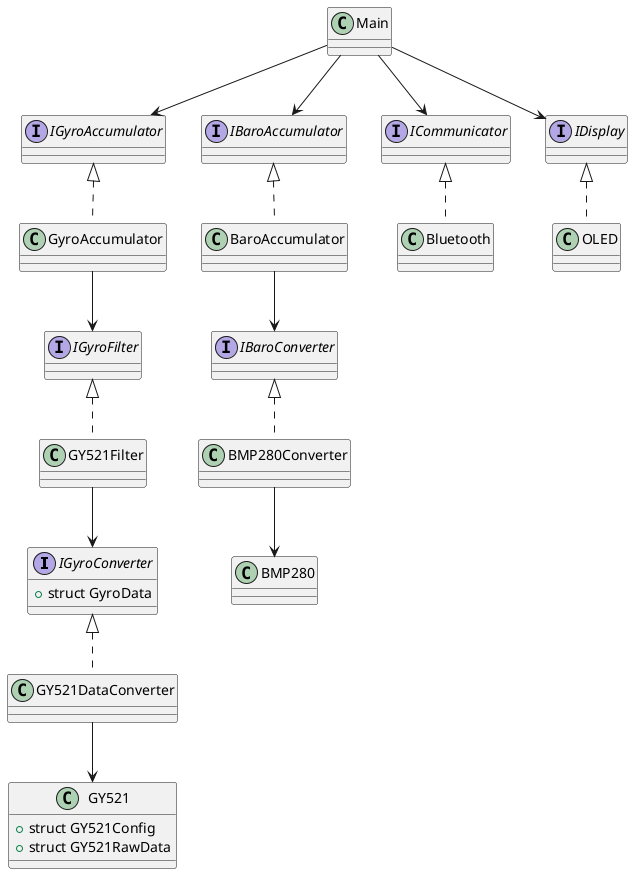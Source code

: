 @startuml ClimberUnitClass

interface IGyroConverter {
  +struct GyroData
}
interface IGyroFilter
interface IGyroAccumulator
interface IBaroAccumulator
interface IBaroConverter
interface ICommunicator
interface IDisplay

class Main

class GY521{
    +struct GY521Config
    +struct GY521RawData
}




class GyroAccumulator
class BaroAccumulator

class GY521DataConverter
class BMP280Converter
class BMP280
class GY521Filter
class Bluetooth
class OLED


Main --> IGyroAccumulator
Main --> IBaroAccumulator
Main --> IDisplay
Main --> ICommunicator

IGyroAccumulator <|.. GyroAccumulator
IBaroAccumulator <|.. BaroAccumulator

IGyroConverter <|.. GY521DataConverter 
IBaroConverter <|.. BMP280Converter

IGyroFilter <|.. GY521Filter



GyroAccumulator --> IGyroFilter
GY521DataConverter --> GY521
GY521Filter --> IGyroConverter

BaroAccumulator --> IBaroConverter
BMP280Converter --> BMP280

IDisplay <|.. OLED
ICommunicator <|.. Bluetooth







@enduml
